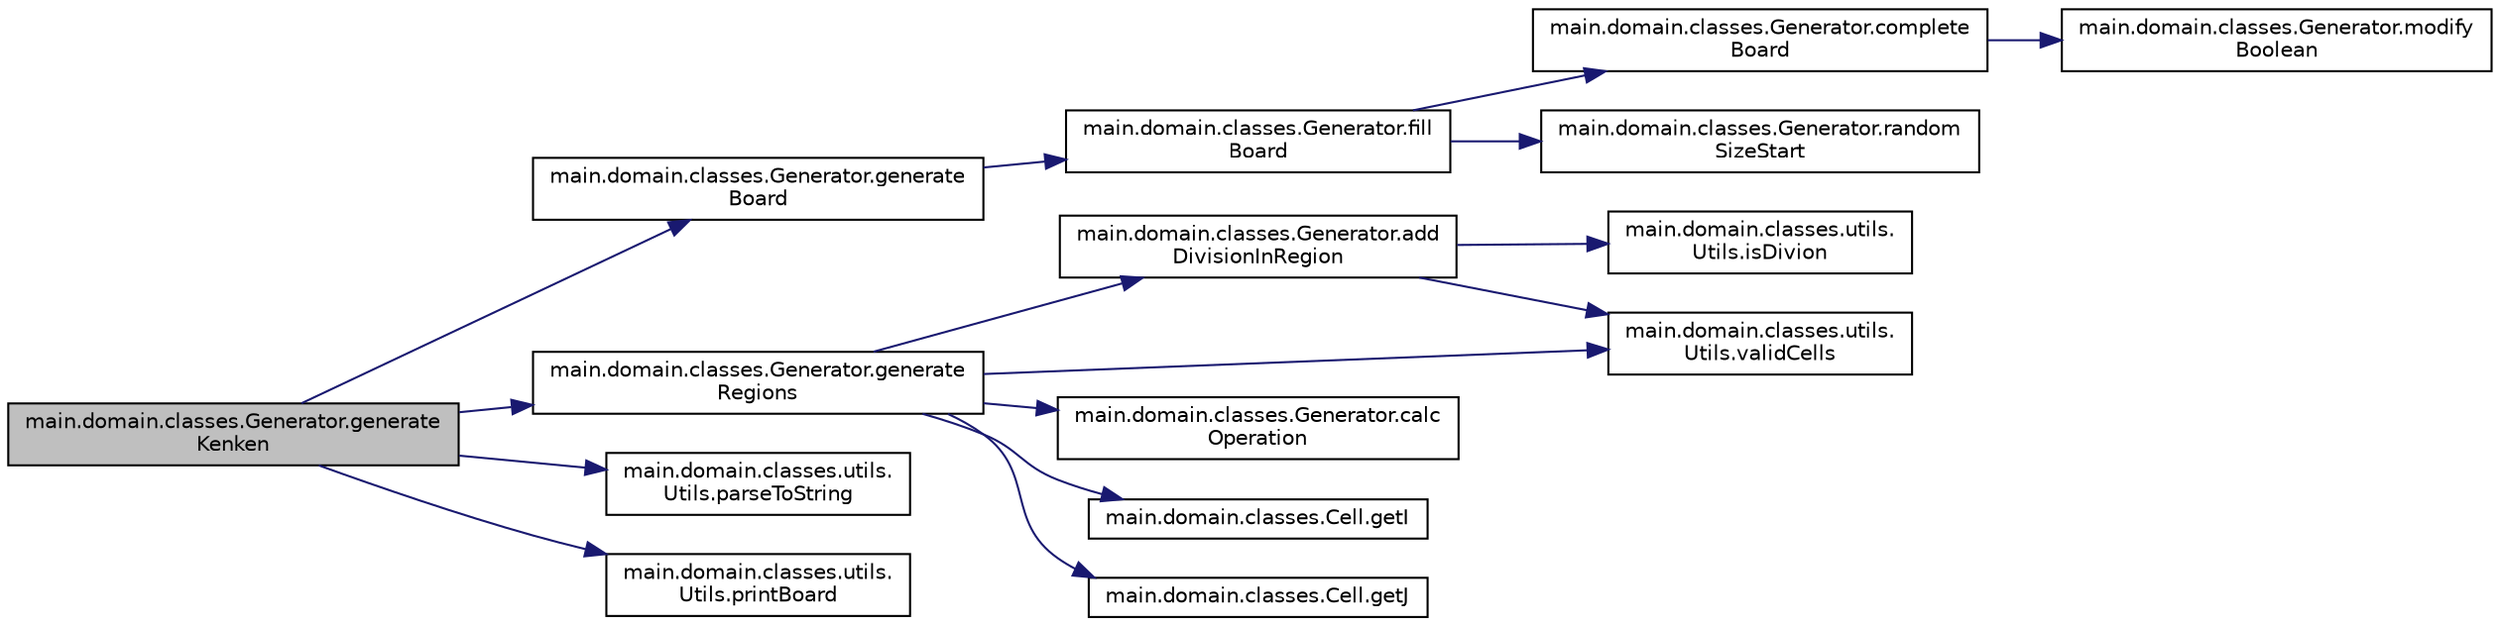 digraph "main.domain.classes.Generator.generateKenken"
{
 // INTERACTIVE_SVG=YES
 // LATEX_PDF_SIZE
  edge [fontname="Helvetica",fontsize="10",labelfontname="Helvetica",labelfontsize="10"];
  node [fontname="Helvetica",fontsize="10",shape=record];
  rankdir="LR";
  Node1 [label="main.domain.classes.Generator.generate\lKenken",height=0.2,width=0.4,color="black", fillcolor="grey75", style="filled", fontcolor="black",tooltip=" "];
  Node1 -> Node2 [color="midnightblue",fontsize="10",style="solid",fontname="Helvetica"];
  Node2 [label="main.domain.classes.Generator.generate\lBoard",height=0.2,width=0.4,color="black", fillcolor="white", style="filled",URL="$classmain_1_1domain_1_1classes_1_1Generator.html#a7cd8518db1d51f04f266e9d0acbcad79",tooltip=" "];
  Node2 -> Node3 [color="midnightblue",fontsize="10",style="solid",fontname="Helvetica"];
  Node3 [label="main.domain.classes.Generator.fill\lBoard",height=0.2,width=0.4,color="black", fillcolor="white", style="filled",URL="$classmain_1_1domain_1_1classes_1_1Generator.html#ab10cb17e55f2b685338e45abab8666bd",tooltip=" "];
  Node3 -> Node4 [color="midnightblue",fontsize="10",style="solid",fontname="Helvetica"];
  Node4 [label="main.domain.classes.Generator.complete\lBoard",height=0.2,width=0.4,color="black", fillcolor="white", style="filled",URL="$classmain_1_1domain_1_1classes_1_1Generator.html#acf0175945e44217aae57e8c620922e56",tooltip=" "];
  Node4 -> Node5 [color="midnightblue",fontsize="10",style="solid",fontname="Helvetica"];
  Node5 [label="main.domain.classes.Generator.modify\lBoolean",height=0.2,width=0.4,color="black", fillcolor="white", style="filled",URL="$classmain_1_1domain_1_1classes_1_1Generator.html#a60253f625cf677c55fba4d4305946c72",tooltip=" "];
  Node3 -> Node6 [color="midnightblue",fontsize="10",style="solid",fontname="Helvetica"];
  Node6 [label="main.domain.classes.Generator.random\lSizeStart",height=0.2,width=0.4,color="black", fillcolor="white", style="filled",URL="$classmain_1_1domain_1_1classes_1_1Generator.html#a56112239f124fc588aa0ff3d2f868d72",tooltip=" "];
  Node1 -> Node7 [color="midnightblue",fontsize="10",style="solid",fontname="Helvetica"];
  Node7 [label="main.domain.classes.Generator.generate\lRegions",height=0.2,width=0.4,color="black", fillcolor="white", style="filled",URL="$classmain_1_1domain_1_1classes_1_1Generator.html#aab45d652ae5368183ad4a8089ce4eca6",tooltip=" "];
  Node7 -> Node8 [color="midnightblue",fontsize="10",style="solid",fontname="Helvetica"];
  Node8 [label="main.domain.classes.Generator.add\lDivisionInRegion",height=0.2,width=0.4,color="black", fillcolor="white", style="filled",URL="$classmain_1_1domain_1_1classes_1_1Generator.html#a9bed63d52ccc46ef654e4ffd9dd4ebbc",tooltip=" "];
  Node8 -> Node9 [color="midnightblue",fontsize="10",style="solid",fontname="Helvetica"];
  Node9 [label="main.domain.classes.utils.\lUtils.isDivion",height=0.2,width=0.4,color="black", fillcolor="white", style="filled",URL="$classmain_1_1domain_1_1classes_1_1utils_1_1Utils.html#a2b5c75289e45e61e6fb4385e6c07da80",tooltip=" "];
  Node8 -> Node10 [color="midnightblue",fontsize="10",style="solid",fontname="Helvetica"];
  Node10 [label="main.domain.classes.utils.\lUtils.validCells",height=0.2,width=0.4,color="black", fillcolor="white", style="filled",URL="$classmain_1_1domain_1_1classes_1_1utils_1_1Utils.html#ad29ef71adf5efc1f08b59dd87248e151",tooltip=" "];
  Node7 -> Node11 [color="midnightblue",fontsize="10",style="solid",fontname="Helvetica"];
  Node11 [label="main.domain.classes.Generator.calc\lOperation",height=0.2,width=0.4,color="black", fillcolor="white", style="filled",URL="$classmain_1_1domain_1_1classes_1_1Generator.html#a1cff8029ef5b3b94e35437dcb8ae39e5",tooltip=" "];
  Node7 -> Node12 [color="midnightblue",fontsize="10",style="solid",fontname="Helvetica"];
  Node12 [label="main.domain.classes.Cell.getI",height=0.2,width=0.4,color="black", fillcolor="white", style="filled",URL="$classmain_1_1domain_1_1classes_1_1Cell.html#a0648b98b65cf154a898939b965e69606",tooltip=" "];
  Node7 -> Node13 [color="midnightblue",fontsize="10",style="solid",fontname="Helvetica"];
  Node13 [label="main.domain.classes.Cell.getJ",height=0.2,width=0.4,color="black", fillcolor="white", style="filled",URL="$classmain_1_1domain_1_1classes_1_1Cell.html#a2f0d5bb53e40dfcd195e32b6a1faebf3",tooltip=" "];
  Node7 -> Node10 [color="midnightblue",fontsize="10",style="solid",fontname="Helvetica"];
  Node1 -> Node14 [color="midnightblue",fontsize="10",style="solid",fontname="Helvetica"];
  Node14 [label="main.domain.classes.utils.\lUtils.parseToString",height=0.2,width=0.4,color="black", fillcolor="white", style="filled",URL="$classmain_1_1domain_1_1classes_1_1utils_1_1Utils.html#a837869b3fde4010188dc8f8818233ae2",tooltip=" "];
  Node1 -> Node15 [color="midnightblue",fontsize="10",style="solid",fontname="Helvetica"];
  Node15 [label="main.domain.classes.utils.\lUtils.printBoard",height=0.2,width=0.4,color="black", fillcolor="white", style="filled",URL="$classmain_1_1domain_1_1classes_1_1utils_1_1Utils.html#a5a188e41d6fdb615e907c18edd9fcbe1",tooltip=" "];
}
